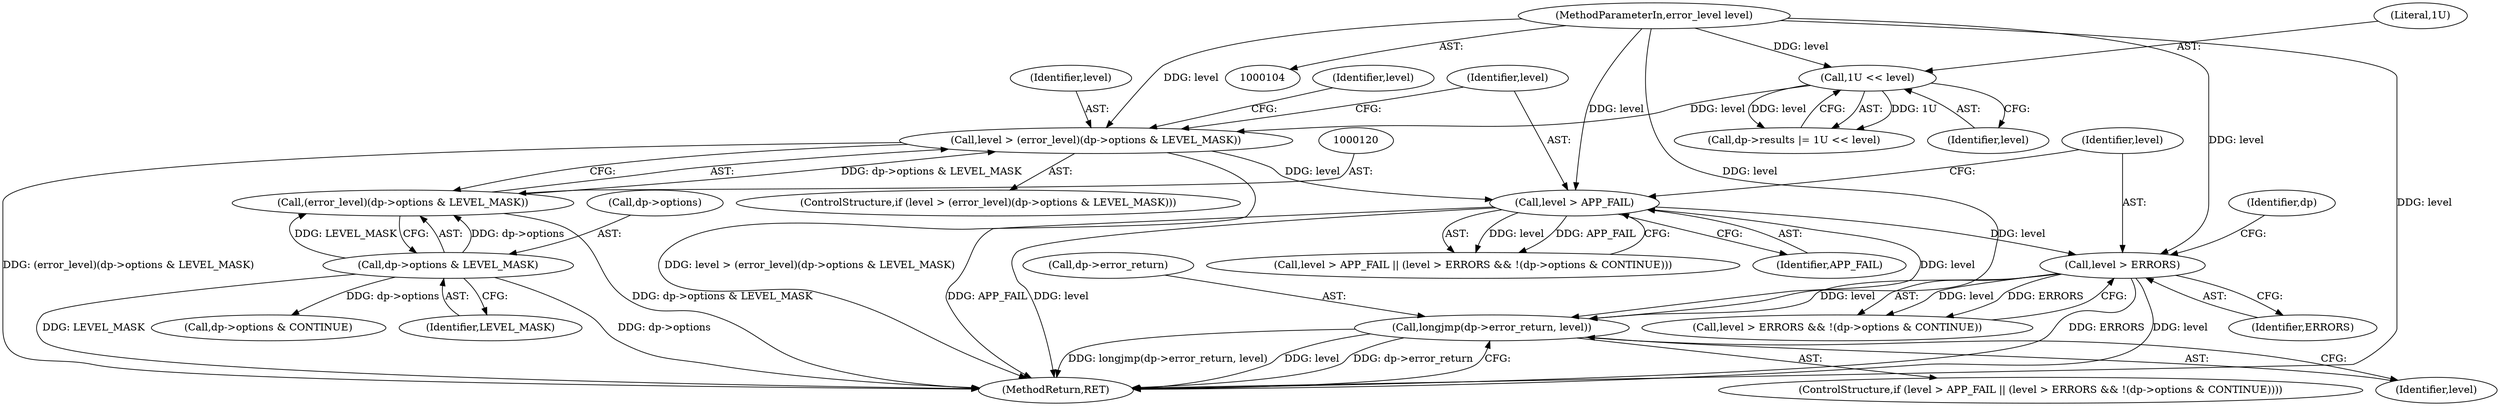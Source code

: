 digraph "0_Android_9d4853418ab2f754c2b63e091c29c5529b8b86ca_22@pointer" {
"1000255" [label="(Call,longjmp(dp->error_return, level))"];
"1000242" [label="(Call,level > APP_FAIL)"];
"1000117" [label="(Call,level > (error_level)(dp->options & LEVEL_MASK))"];
"1000113" [label="(Call,1U << level)"];
"1000106" [label="(MethodParameterIn,error_level level)"];
"1000119" [label="(Call,(error_level)(dp->options & LEVEL_MASK))"];
"1000121" [label="(Call,dp->options & LEVEL_MASK)"];
"1000246" [label="(Call,level > ERRORS)"];
"1000246" [label="(Call,level > ERRORS)"];
"1000244" [label="(Identifier,APP_FAIL)"];
"1000259" [label="(Identifier,level)"];
"1000117" [label="(Call,level > (error_level)(dp->options & LEVEL_MASK))"];
"1000119" [label="(Call,(error_level)(dp->options & LEVEL_MASK))"];
"1000115" [label="(Identifier,level)"];
"1000242" [label="(Call,level > APP_FAIL)"];
"1000118" [label="(Identifier,level)"];
"1000113" [label="(Call,1U << level)"];
"1000106" [label="(MethodParameterIn,error_level level)"];
"1000240" [label="(ControlStructure,if (level > APP_FAIL || (level > ERRORS && !(dp->options & CONTINUE))))"];
"1000260" [label="(MethodReturn,RET)"];
"1000252" [label="(Identifier,dp)"];
"1000122" [label="(Call,dp->options)"];
"1000125" [label="(Identifier,LEVEL_MASK)"];
"1000241" [label="(Call,level > APP_FAIL || (level > ERRORS && !(dp->options & CONTINUE)))"];
"1000116" [label="(ControlStructure,if (level > (error_level)(dp->options & LEVEL_MASK)))"];
"1000248" [label="(Identifier,ERRORS)"];
"1000247" [label="(Identifier,level)"];
"1000114" [label="(Literal,1U)"];
"1000255" [label="(Call,longjmp(dp->error_return, level))"];
"1000256" [label="(Call,dp->error_return)"];
"1000130" [label="(Identifier,level)"];
"1000250" [label="(Call,dp->options & CONTINUE)"];
"1000245" [label="(Call,level > ERRORS && !(dp->options & CONTINUE))"];
"1000243" [label="(Identifier,level)"];
"1000121" [label="(Call,dp->options & LEVEL_MASK)"];
"1000109" [label="(Call,dp->results |= 1U << level)"];
"1000255" -> "1000240"  [label="AST: "];
"1000255" -> "1000259"  [label="CFG: "];
"1000256" -> "1000255"  [label="AST: "];
"1000259" -> "1000255"  [label="AST: "];
"1000260" -> "1000255"  [label="CFG: "];
"1000255" -> "1000260"  [label="DDG: longjmp(dp->error_return, level)"];
"1000255" -> "1000260"  [label="DDG: level"];
"1000255" -> "1000260"  [label="DDG: dp->error_return"];
"1000242" -> "1000255"  [label="DDG: level"];
"1000246" -> "1000255"  [label="DDG: level"];
"1000106" -> "1000255"  [label="DDG: level"];
"1000242" -> "1000241"  [label="AST: "];
"1000242" -> "1000244"  [label="CFG: "];
"1000243" -> "1000242"  [label="AST: "];
"1000244" -> "1000242"  [label="AST: "];
"1000247" -> "1000242"  [label="CFG: "];
"1000241" -> "1000242"  [label="CFG: "];
"1000242" -> "1000260"  [label="DDG: APP_FAIL"];
"1000242" -> "1000260"  [label="DDG: level"];
"1000242" -> "1000241"  [label="DDG: level"];
"1000242" -> "1000241"  [label="DDG: APP_FAIL"];
"1000117" -> "1000242"  [label="DDG: level"];
"1000106" -> "1000242"  [label="DDG: level"];
"1000242" -> "1000246"  [label="DDG: level"];
"1000117" -> "1000116"  [label="AST: "];
"1000117" -> "1000119"  [label="CFG: "];
"1000118" -> "1000117"  [label="AST: "];
"1000119" -> "1000117"  [label="AST: "];
"1000130" -> "1000117"  [label="CFG: "];
"1000243" -> "1000117"  [label="CFG: "];
"1000117" -> "1000260"  [label="DDG: level > (error_level)(dp->options & LEVEL_MASK)"];
"1000117" -> "1000260"  [label="DDG: (error_level)(dp->options & LEVEL_MASK)"];
"1000113" -> "1000117"  [label="DDG: level"];
"1000106" -> "1000117"  [label="DDG: level"];
"1000119" -> "1000117"  [label="DDG: dp->options & LEVEL_MASK"];
"1000113" -> "1000109"  [label="AST: "];
"1000113" -> "1000115"  [label="CFG: "];
"1000114" -> "1000113"  [label="AST: "];
"1000115" -> "1000113"  [label="AST: "];
"1000109" -> "1000113"  [label="CFG: "];
"1000113" -> "1000109"  [label="DDG: 1U"];
"1000113" -> "1000109"  [label="DDG: level"];
"1000106" -> "1000113"  [label="DDG: level"];
"1000106" -> "1000104"  [label="AST: "];
"1000106" -> "1000260"  [label="DDG: level"];
"1000106" -> "1000246"  [label="DDG: level"];
"1000119" -> "1000121"  [label="CFG: "];
"1000120" -> "1000119"  [label="AST: "];
"1000121" -> "1000119"  [label="AST: "];
"1000119" -> "1000260"  [label="DDG: dp->options & LEVEL_MASK"];
"1000121" -> "1000119"  [label="DDG: dp->options"];
"1000121" -> "1000119"  [label="DDG: LEVEL_MASK"];
"1000121" -> "1000125"  [label="CFG: "];
"1000122" -> "1000121"  [label="AST: "];
"1000125" -> "1000121"  [label="AST: "];
"1000121" -> "1000260"  [label="DDG: LEVEL_MASK"];
"1000121" -> "1000260"  [label="DDG: dp->options"];
"1000121" -> "1000250"  [label="DDG: dp->options"];
"1000246" -> "1000245"  [label="AST: "];
"1000246" -> "1000248"  [label="CFG: "];
"1000247" -> "1000246"  [label="AST: "];
"1000248" -> "1000246"  [label="AST: "];
"1000252" -> "1000246"  [label="CFG: "];
"1000245" -> "1000246"  [label="CFG: "];
"1000246" -> "1000260"  [label="DDG: ERRORS"];
"1000246" -> "1000260"  [label="DDG: level"];
"1000246" -> "1000245"  [label="DDG: level"];
"1000246" -> "1000245"  [label="DDG: ERRORS"];
}
